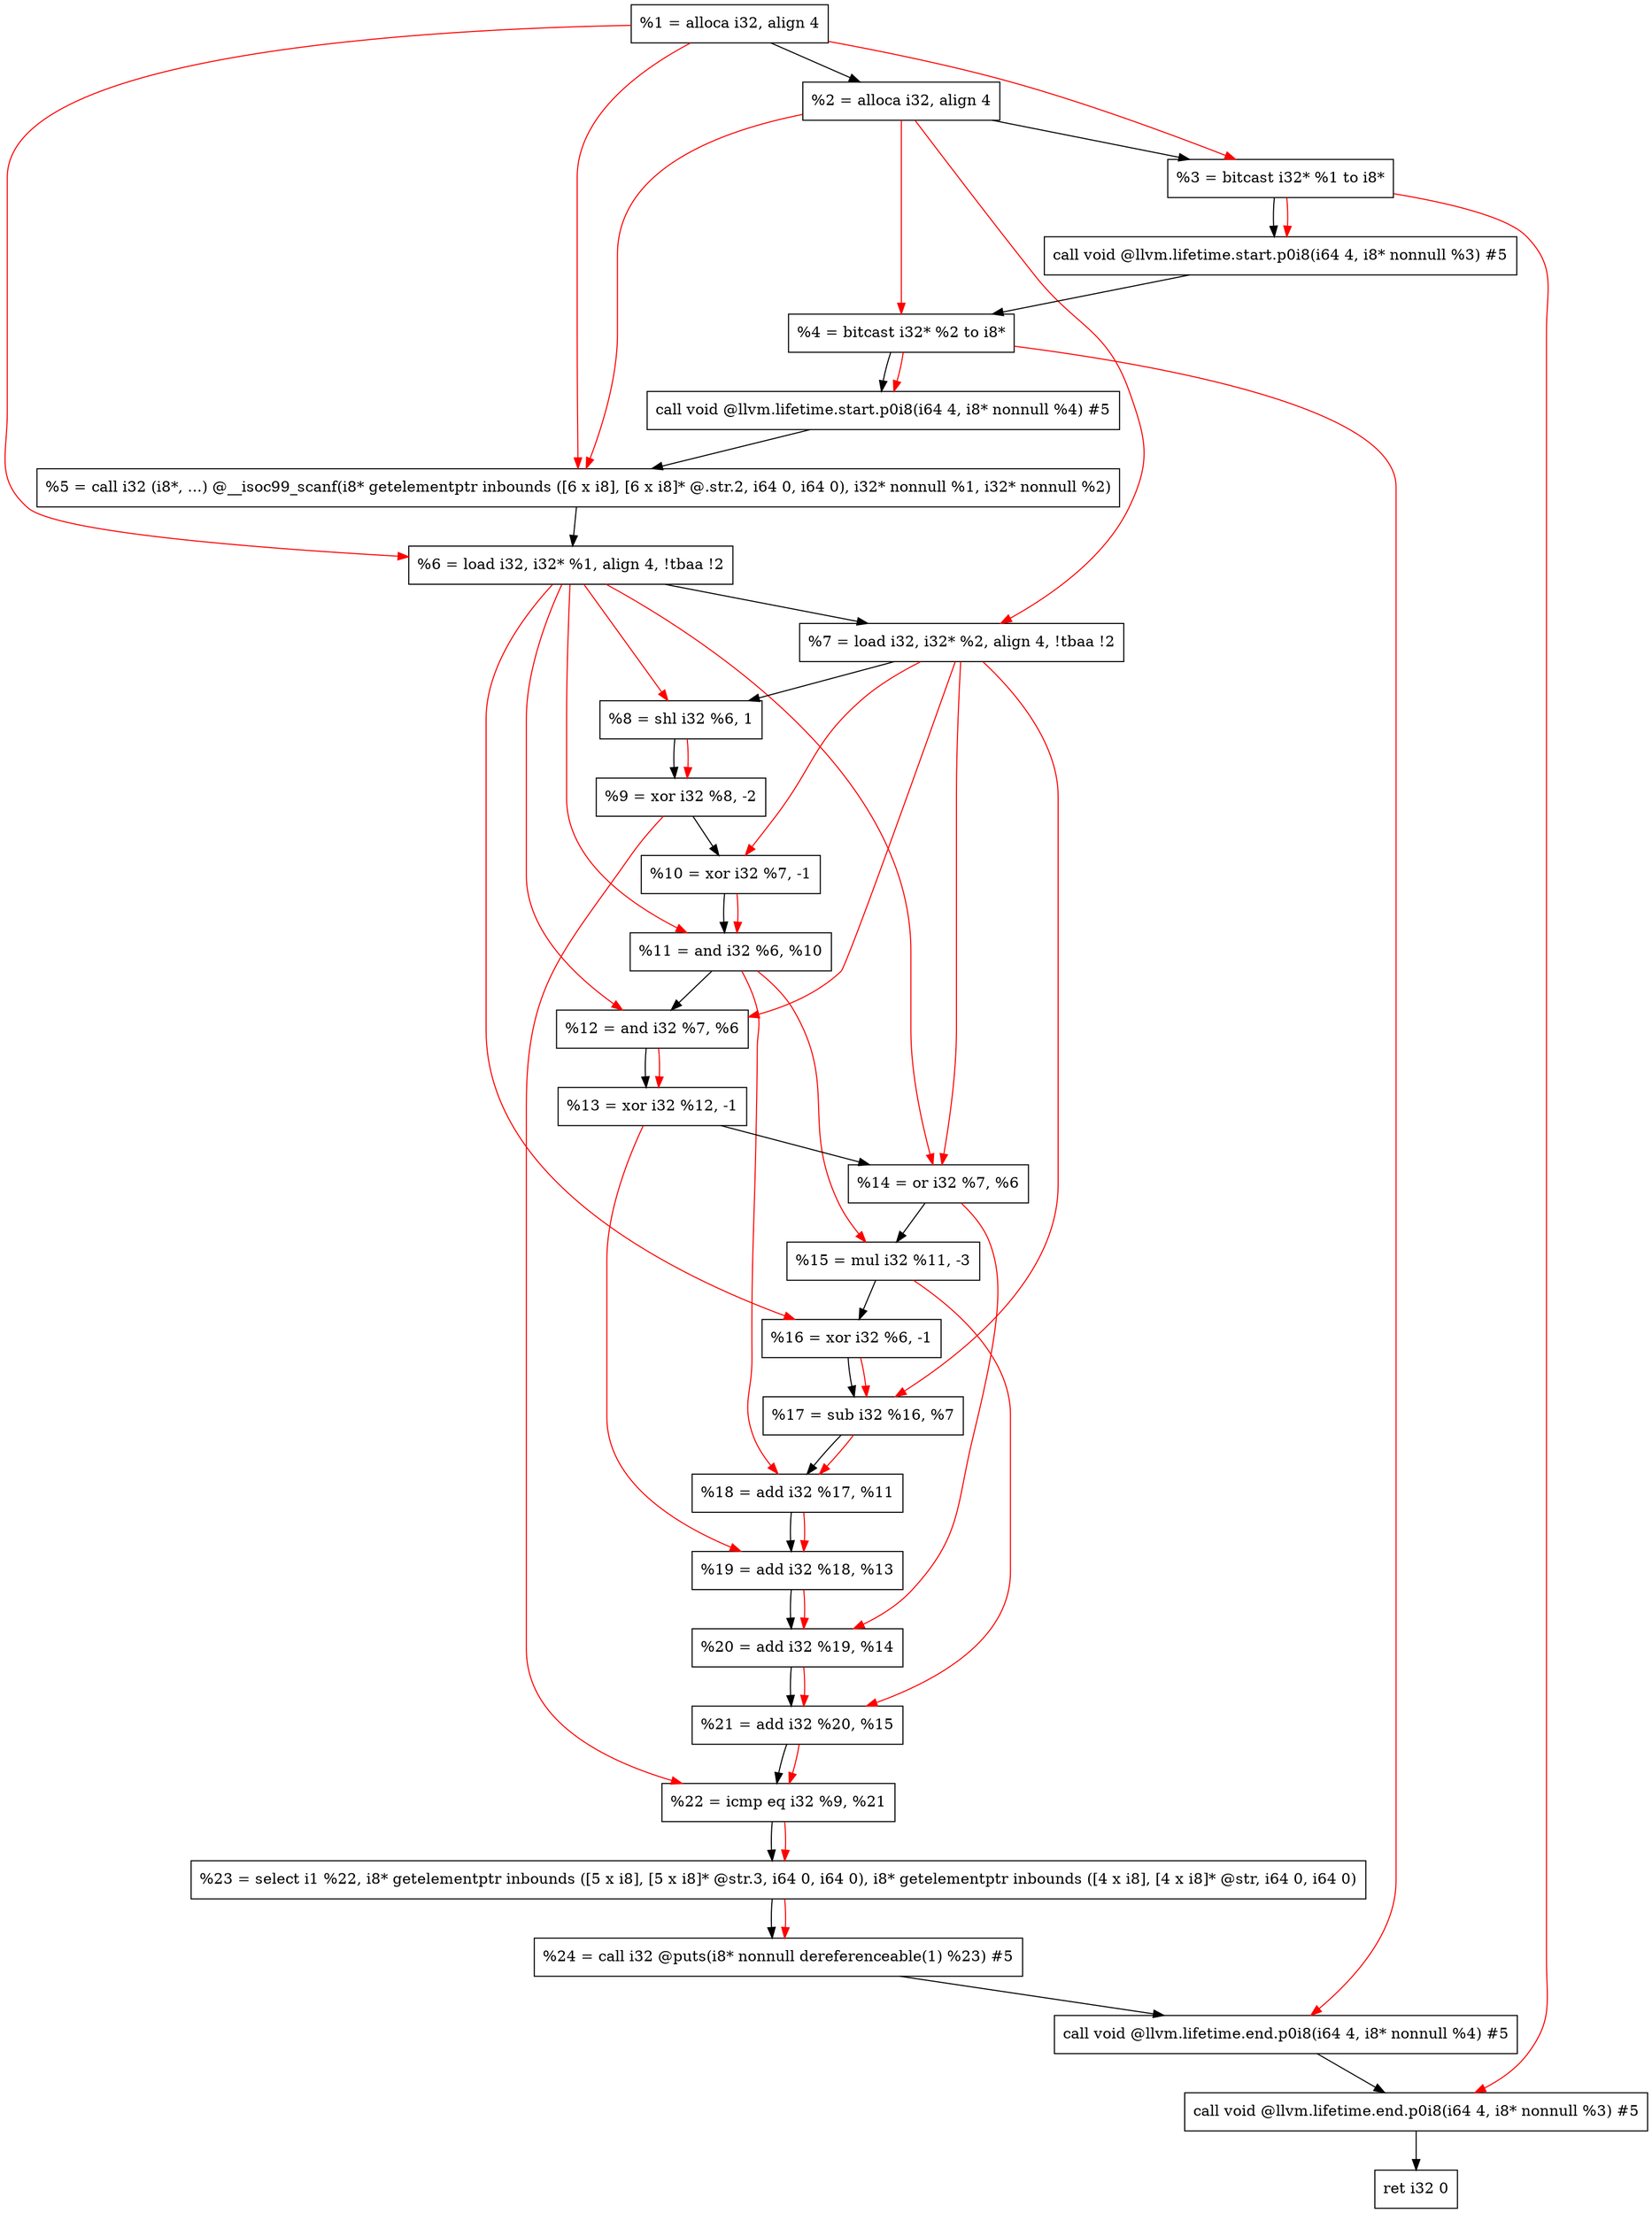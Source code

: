 digraph "DFG for'main' function" {
	Node0x18a5758[shape=record, label="  %1 = alloca i32, align 4"];
	Node0x18a57d8[shape=record, label="  %2 = alloca i32, align 4"];
	Node0x18a5868[shape=record, label="  %3 = bitcast i32* %1 to i8*"];
	Node0x18a5cc8[shape=record, label="  call void @llvm.lifetime.start.p0i8(i64 4, i8* nonnull %3) #5"];
	Node0x18a5da8[shape=record, label="  %4 = bitcast i32* %2 to i8*"];
	Node0x18a5ec8[shape=record, label="  call void @llvm.lifetime.start.p0i8(i64 4, i8* nonnull %4) #5"];
	Node0x18a6100[shape=record, label="  %5 = call i32 (i8*, ...) @__isoc99_scanf(i8* getelementptr inbounds ([6 x i8], [6 x i8]* @.str.2, i64 0, i64 0), i32* nonnull %1, i32* nonnull %2)"];
	Node0x18a61b8[shape=record, label="  %6 = load i32, i32* %1, align 4, !tbaa !2"];
	Node0x18a7128[shape=record, label="  %7 = load i32, i32* %2, align 4, !tbaa !2"];
	Node0x18a77b0[shape=record, label="  %8 = shl i32 %6, 1"];
	Node0x18a7820[shape=record, label="  %9 = xor i32 %8, -2"];
	Node0x18a7890[shape=record, label="  %10 = xor i32 %7, -1"];
	Node0x18a7900[shape=record, label="  %11 = and i32 %6, %10"];
	Node0x18a7970[shape=record, label="  %12 = and i32 %7, %6"];
	Node0x18a79e0[shape=record, label="  %13 = xor i32 %12, -1"];
	Node0x18a7a50[shape=record, label="  %14 = or i32 %7, %6"];
	Node0x18a7ac0[shape=record, label="  %15 = mul i32 %11, -3"];
	Node0x18a7b30[shape=record, label="  %16 = xor i32 %6, -1"];
	Node0x18a7ba0[shape=record, label="  %17 = sub i32 %16, %7"];
	Node0x18a7c10[shape=record, label="  %18 = add i32 %17, %11"];
	Node0x18a7c80[shape=record, label="  %19 = add i32 %18, %13"];
	Node0x18a7cf0[shape=record, label="  %20 = add i32 %19, %14"];
	Node0x18a7d60[shape=record, label="  %21 = add i32 %20, %15"];
	Node0x18a7dd0[shape=record, label="  %22 = icmp eq i32 %9, %21"];
	Node0x18469d8[shape=record, label="  %23 = select i1 %22, i8* getelementptr inbounds ([5 x i8], [5 x i8]* @str.3, i64 0, i64 0), i8* getelementptr inbounds ([4 x i8], [4 x i8]* @str, i64 0, i64 0)"];
	Node0x18a7e60[shape=record, label="  %24 = call i32 @puts(i8* nonnull dereferenceable(1) %23) #5"];
	Node0x18a80b8[shape=record, label="  call void @llvm.lifetime.end.p0i8(i64 4, i8* nonnull %4) #5"];
	Node0x18a8218[shape=record, label="  call void @llvm.lifetime.end.p0i8(i64 4, i8* nonnull %3) #5"];
	Node0x18a82d8[shape=record, label="  ret i32 0"];
	Node0x18a5758 -> Node0x18a57d8;
	Node0x18a57d8 -> Node0x18a5868;
	Node0x18a5868 -> Node0x18a5cc8;
	Node0x18a5cc8 -> Node0x18a5da8;
	Node0x18a5da8 -> Node0x18a5ec8;
	Node0x18a5ec8 -> Node0x18a6100;
	Node0x18a6100 -> Node0x18a61b8;
	Node0x18a61b8 -> Node0x18a7128;
	Node0x18a7128 -> Node0x18a77b0;
	Node0x18a77b0 -> Node0x18a7820;
	Node0x18a7820 -> Node0x18a7890;
	Node0x18a7890 -> Node0x18a7900;
	Node0x18a7900 -> Node0x18a7970;
	Node0x18a7970 -> Node0x18a79e0;
	Node0x18a79e0 -> Node0x18a7a50;
	Node0x18a7a50 -> Node0x18a7ac0;
	Node0x18a7ac0 -> Node0x18a7b30;
	Node0x18a7b30 -> Node0x18a7ba0;
	Node0x18a7ba0 -> Node0x18a7c10;
	Node0x18a7c10 -> Node0x18a7c80;
	Node0x18a7c80 -> Node0x18a7cf0;
	Node0x18a7cf0 -> Node0x18a7d60;
	Node0x18a7d60 -> Node0x18a7dd0;
	Node0x18a7dd0 -> Node0x18469d8;
	Node0x18469d8 -> Node0x18a7e60;
	Node0x18a7e60 -> Node0x18a80b8;
	Node0x18a80b8 -> Node0x18a8218;
	Node0x18a8218 -> Node0x18a82d8;
edge [color=red]
	Node0x18a5758 -> Node0x18a5868;
	Node0x18a5868 -> Node0x18a5cc8;
	Node0x18a57d8 -> Node0x18a5da8;
	Node0x18a5da8 -> Node0x18a5ec8;
	Node0x18a5758 -> Node0x18a6100;
	Node0x18a57d8 -> Node0x18a6100;
	Node0x18a5758 -> Node0x18a61b8;
	Node0x18a57d8 -> Node0x18a7128;
	Node0x18a61b8 -> Node0x18a77b0;
	Node0x18a77b0 -> Node0x18a7820;
	Node0x18a7128 -> Node0x18a7890;
	Node0x18a61b8 -> Node0x18a7900;
	Node0x18a7890 -> Node0x18a7900;
	Node0x18a7128 -> Node0x18a7970;
	Node0x18a61b8 -> Node0x18a7970;
	Node0x18a7970 -> Node0x18a79e0;
	Node0x18a7128 -> Node0x18a7a50;
	Node0x18a61b8 -> Node0x18a7a50;
	Node0x18a7900 -> Node0x18a7ac0;
	Node0x18a61b8 -> Node0x18a7b30;
	Node0x18a7b30 -> Node0x18a7ba0;
	Node0x18a7128 -> Node0x18a7ba0;
	Node0x18a7ba0 -> Node0x18a7c10;
	Node0x18a7900 -> Node0x18a7c10;
	Node0x18a7c10 -> Node0x18a7c80;
	Node0x18a79e0 -> Node0x18a7c80;
	Node0x18a7c80 -> Node0x18a7cf0;
	Node0x18a7a50 -> Node0x18a7cf0;
	Node0x18a7cf0 -> Node0x18a7d60;
	Node0x18a7ac0 -> Node0x18a7d60;
	Node0x18a7820 -> Node0x18a7dd0;
	Node0x18a7d60 -> Node0x18a7dd0;
	Node0x18a7dd0 -> Node0x18469d8;
	Node0x18469d8 -> Node0x18a7e60;
	Node0x18a5da8 -> Node0x18a80b8;
	Node0x18a5868 -> Node0x18a8218;
}
